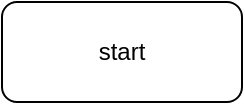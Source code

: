<mxfile version="24.7.7">
  <diagram name="‫עמוד-1‬" id="RxYZaycGBdoJBNL9fLf0">
    <mxGraphModel dx="880" dy="468" grid="1" gridSize="10" guides="1" tooltips="1" connect="1" arrows="1" fold="1" page="1" pageScale="1" pageWidth="827" pageHeight="1169" math="0" shadow="0">
      <root>
        <mxCell id="0" />
        <mxCell id="1" parent="0" />
        <mxCell id="4XfOmVH22FHidTBxlW36-1" value="start" style="rounded=1;whiteSpace=wrap;html=1;" vertex="1" parent="1">
          <mxGeometry x="280" y="80" width="120" height="50" as="geometry" />
        </mxCell>
      </root>
    </mxGraphModel>
  </diagram>
</mxfile>

